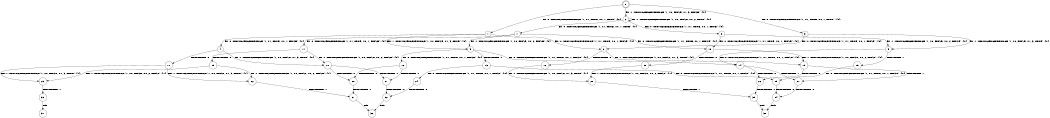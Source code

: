 digraph BCG {
size = "7, 10.5";
center = TRUE;
node [shape = circle];
0 [peripheries = 2];
0 -> 1 [label = "EX !0 !ATOMIC_EXCH_BRANCH (1, +1, TRUE, +0, 1, TRUE) !{0}"];
0 -> 2 [label = "EX !1 !ATOMIC_EXCH_BRANCH (1, +0, FALSE, +1, 3, FALSE) !{0}"];
0 -> 3 [label = "EX !0 !ATOMIC_EXCH_BRANCH (1, +1, TRUE, +0, 1, TRUE) !{0}"];
1 -> 4 [label = "EX !0 !ATOMIC_EXCH_BRANCH (1, +1, TRUE, +0, 1, FALSE) !{0}"];
1 -> 5 [label = "EX !1 !ATOMIC_EXCH_BRANCH (1, +0, FALSE, +1, 3, TRUE) !{0}"];
1 -> 6 [label = "EX !0 !ATOMIC_EXCH_BRANCH (1, +1, TRUE, +0, 1, FALSE) !{0}"];
2 -> 2 [label = "EX !1 !ATOMIC_EXCH_BRANCH (1, +0, FALSE, +0, 2, TRUE) !{0}"];
2 -> 7 [label = "EX !0 !ATOMIC_EXCH_BRANCH (1, +1, TRUE, +0, 1, TRUE) !{0}"];
2 -> 8 [label = "EX !0 !ATOMIC_EXCH_BRANCH (1, +1, TRUE, +0, 1, TRUE) !{0}"];
3 -> 9 [label = "EX !1 !ATOMIC_EXCH_BRANCH (1, +0, FALSE, +1, 3, TRUE) !{0}"];
3 -> 6 [label = "EX !0 !ATOMIC_EXCH_BRANCH (1, +1, TRUE, +0, 1, FALSE) !{0}"];
4 -> 10 [label = "EX !1 !ATOMIC_EXCH_BRANCH (1, +0, FALSE, +1, 3, TRUE) !{0}"];
4 -> 11 [label = "TERMINATE !0"];
5 -> 12 [label = "EX !0 !ATOMIC_EXCH_BRANCH (1, +1, TRUE, +0, 1, FALSE) !{0}"];
5 -> 13 [label = "TERMINATE !1"];
5 -> 14 [label = "EX !0 !ATOMIC_EXCH_BRANCH (1, +1, TRUE, +0, 1, FALSE) !{0}"];
6 -> 15 [label = "EX !1 !ATOMIC_EXCH_BRANCH (1, +0, FALSE, +1, 3, TRUE) !{0}"];
6 -> 16 [label = "TERMINATE !0"];
7 -> 17 [label = "EX !0 !ATOMIC_EXCH_BRANCH (1, +1, TRUE, +0, 1, FALSE) !{0}"];
7 -> 5 [label = "EX !1 !ATOMIC_EXCH_BRANCH (1, +0, FALSE, +0, 2, FALSE) !{0}"];
7 -> 18 [label = "EX !0 !ATOMIC_EXCH_BRANCH (1, +1, TRUE, +0, 1, FALSE) !{0}"];
8 -> 9 [label = "EX !1 !ATOMIC_EXCH_BRANCH (1, +0, FALSE, +0, 2, FALSE) !{0}"];
8 -> 18 [label = "EX !0 !ATOMIC_EXCH_BRANCH (1, +1, TRUE, +0, 1, FALSE) !{0}"];
9 -> 19 [label = "TERMINATE !1"];
9 -> 14 [label = "EX !0 !ATOMIC_EXCH_BRANCH (1, +1, TRUE, +0, 1, FALSE) !{0}"];
10 -> 20 [label = "TERMINATE !0"];
10 -> 21 [label = "TERMINATE !1"];
11 -> 22 [label = "EX !1 !ATOMIC_EXCH_BRANCH (1, +0, FALSE, +1, 3, TRUE) !{1}"];
11 -> 23 [label = "EX !1 !ATOMIC_EXCH_BRANCH (1, +0, FALSE, +1, 3, TRUE) !{1}"];
12 -> 20 [label = "TERMINATE !0"];
12 -> 21 [label = "TERMINATE !1"];
13 -> 24 [label = "EX !0 !ATOMIC_EXCH_BRANCH (1, +1, TRUE, +0, 1, FALSE) !{0}"];
13 -> 25 [label = "EX !0 !ATOMIC_EXCH_BRANCH (1, +1, TRUE, +0, 1, FALSE) !{0}"];
14 -> 26 [label = "TERMINATE !0"];
14 -> 27 [label = "TERMINATE !1"];
15 -> 26 [label = "TERMINATE !0"];
15 -> 27 [label = "TERMINATE !1"];
16 -> 28 [label = "EX !1 !ATOMIC_EXCH_BRANCH (1, +0, FALSE, +1, 3, TRUE) !{1}"];
17 -> 10 [label = "EX !1 !ATOMIC_EXCH_BRANCH (1, +0, FALSE, +0, 2, FALSE) !{0}"];
17 -> 29 [label = "TERMINATE !0"];
18 -> 15 [label = "EX !1 !ATOMIC_EXCH_BRANCH (1, +0, FALSE, +0, 2, FALSE) !{0}"];
18 -> 30 [label = "TERMINATE !0"];
19 -> 25 [label = "EX !0 !ATOMIC_EXCH_BRANCH (1, +1, TRUE, +0, 1, FALSE) !{0}"];
20 -> 31 [label = "TERMINATE !1"];
21 -> 32 [label = "TERMINATE !0"];
22 -> 31 [label = "TERMINATE !1"];
23 -> 33 [label = "TERMINATE !1"];
24 -> 32 [label = "TERMINATE !0"];
25 -> 34 [label = "TERMINATE !0"];
26 -> 35 [label = "TERMINATE !1"];
27 -> 34 [label = "TERMINATE !0"];
28 -> 35 [label = "TERMINATE !1"];
29 -> 22 [label = "EX !1 !ATOMIC_EXCH_BRANCH (1, +0, FALSE, +0, 2, FALSE) !{1}"];
29 -> 23 [label = "EX !1 !ATOMIC_EXCH_BRANCH (1, +0, FALSE, +0, 2, FALSE) !{1}"];
30 -> 28 [label = "EX !1 !ATOMIC_EXCH_BRANCH (1, +0, FALSE, +0, 2, FALSE) !{1}"];
31 -> 36 [label = "exit"];
32 -> 36 [label = "exit"];
33 -> 37 [label = "exit"];
34 -> 38 [label = "exit"];
35 -> 38 [label = "exit"];
}

